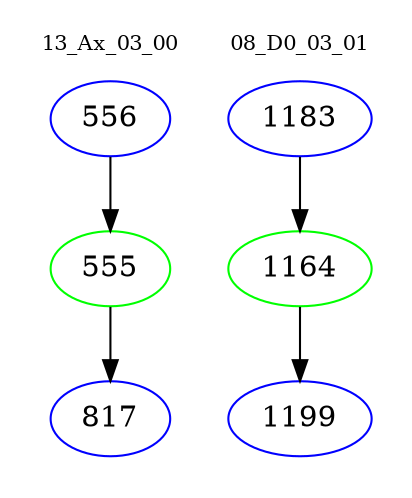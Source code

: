 digraph{
subgraph cluster_0 {
color = white
label = "13_Ax_03_00";
fontsize=10;
T0_556 [label="556", color="blue"]
T0_556 -> T0_555 [color="black"]
T0_555 [label="555", color="green"]
T0_555 -> T0_817 [color="black"]
T0_817 [label="817", color="blue"]
}
subgraph cluster_1 {
color = white
label = "08_D0_03_01";
fontsize=10;
T1_1183 [label="1183", color="blue"]
T1_1183 -> T1_1164 [color="black"]
T1_1164 [label="1164", color="green"]
T1_1164 -> T1_1199 [color="black"]
T1_1199 [label="1199", color="blue"]
}
}

